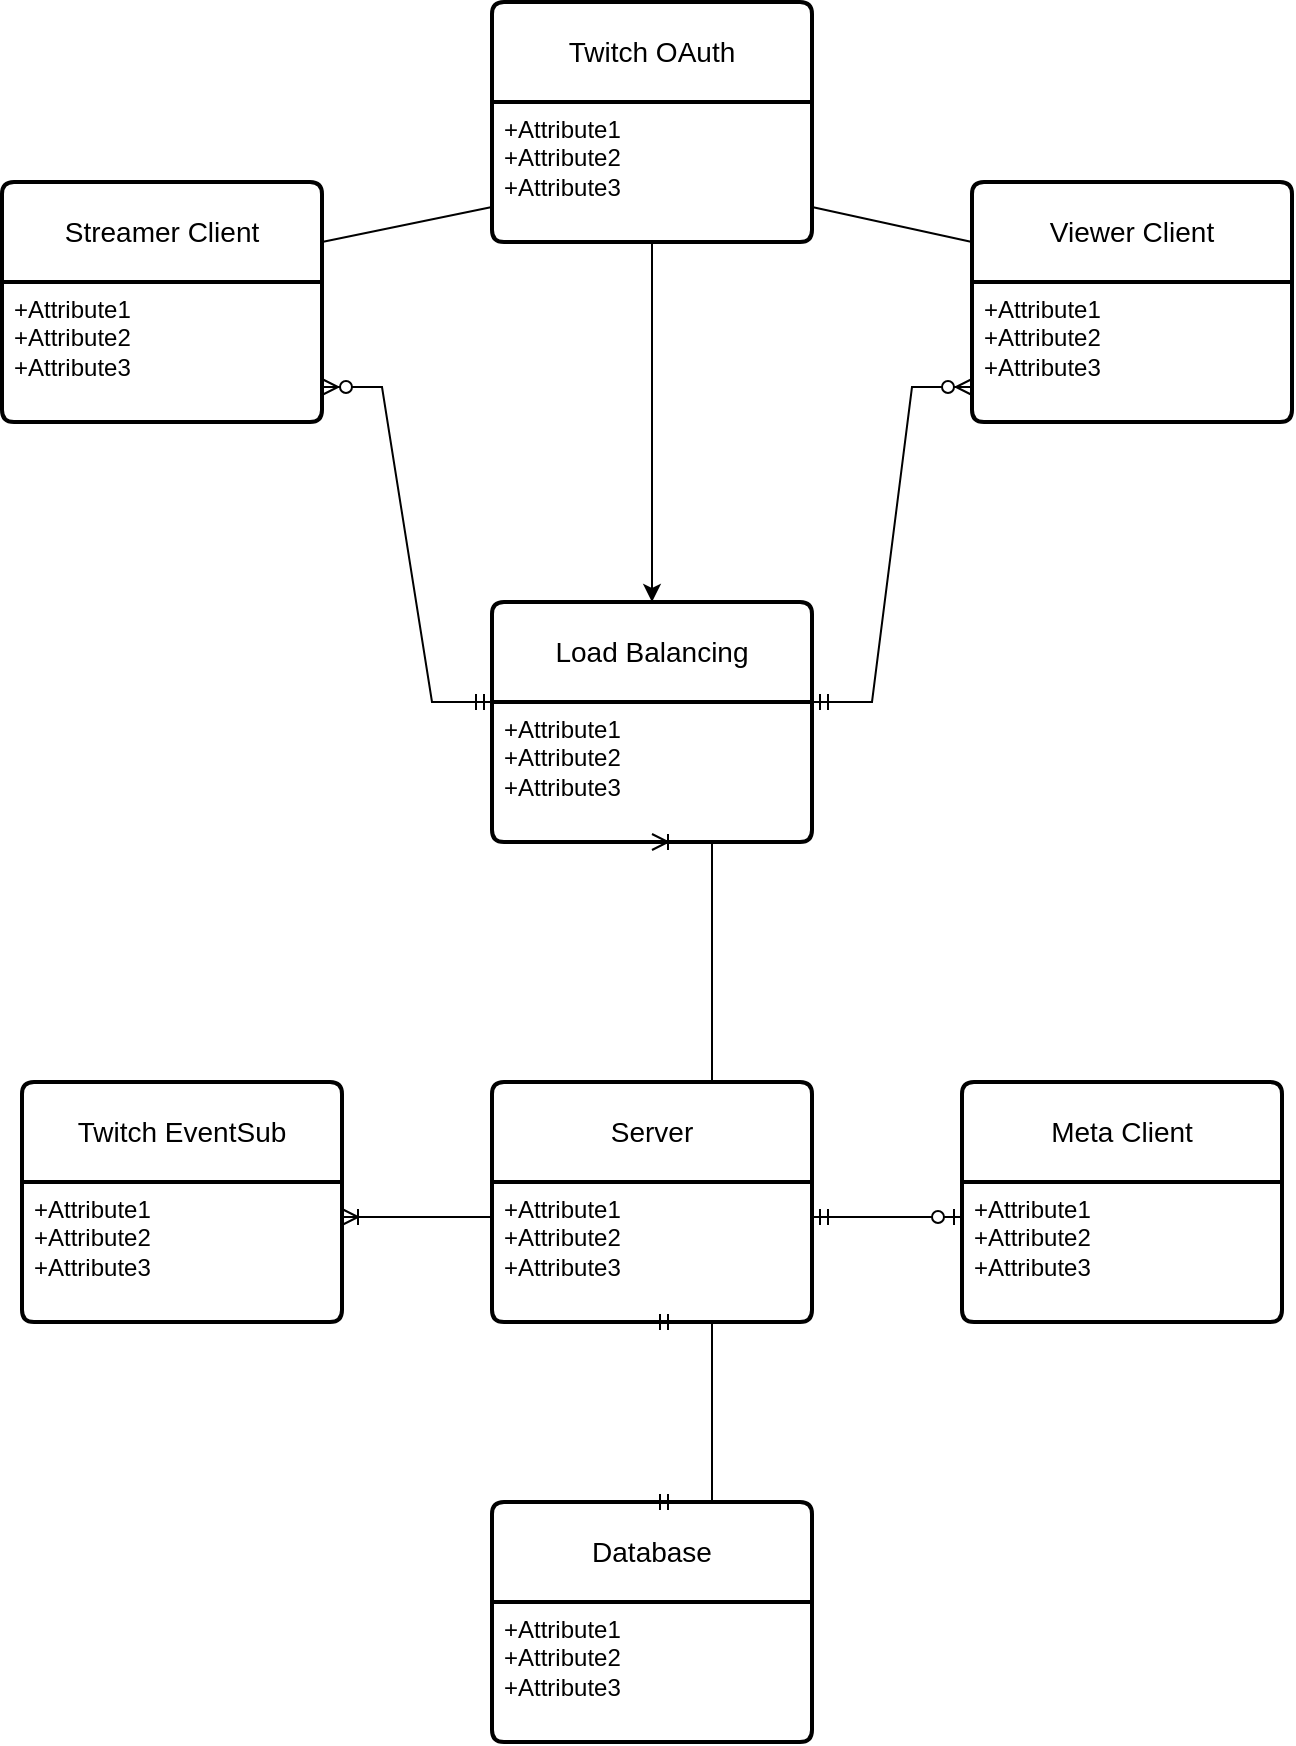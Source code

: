 <mxfile version="24.0.7" type="github">
  <diagram name="Page-1" id="c4acf3e9-155e-7222-9cf6-157b1a14988f">
    <mxGraphModel dx="1419" dy="803" grid="1" gridSize="10" guides="1" tooltips="1" connect="1" arrows="1" fold="1" page="1" pageScale="1" pageWidth="850" pageHeight="1100" background="none" math="0" shadow="0">
      <root>
        <mxCell id="0" />
        <mxCell id="1" parent="0" />
        <mxCell id="Ac58eQ0RBeDUSv0eUHWV-2" value="&lt;div&gt;Streamer Client&lt;/div&gt;" style="swimlane;childLayout=stackLayout;horizontal=1;startSize=50;horizontalStack=0;rounded=1;fontSize=14;fontStyle=0;strokeWidth=2;resizeParent=0;resizeLast=1;shadow=0;dashed=0;align=center;arcSize=4;whiteSpace=wrap;html=1;" vertex="1" parent="1">
          <mxGeometry x="100" y="140" width="160" height="120" as="geometry" />
        </mxCell>
        <mxCell id="Ac58eQ0RBeDUSv0eUHWV-3" value="+Attribute1&#xa;+Attribute2&#xa;+Attribute3" style="align=left;strokeColor=none;fillColor=none;spacingLeft=4;fontSize=12;verticalAlign=top;resizable=0;rotatable=0;part=1;html=1;" vertex="1" parent="Ac58eQ0RBeDUSv0eUHWV-2">
          <mxGeometry y="50" width="160" height="70" as="geometry" />
        </mxCell>
        <mxCell id="Ac58eQ0RBeDUSv0eUHWV-4" value="&lt;div&gt;Server&lt;/div&gt;" style="swimlane;childLayout=stackLayout;horizontal=1;startSize=50;horizontalStack=0;rounded=1;fontSize=14;fontStyle=0;strokeWidth=2;resizeParent=0;resizeLast=1;shadow=0;dashed=0;align=center;arcSize=4;whiteSpace=wrap;html=1;" vertex="1" parent="1">
          <mxGeometry x="345" y="590" width="160" height="120" as="geometry" />
        </mxCell>
        <mxCell id="Ac58eQ0RBeDUSv0eUHWV-5" value="+Attribute1&#xa;+Attribute2&#xa;+Attribute3" style="align=left;strokeColor=none;fillColor=none;spacingLeft=4;fontSize=12;verticalAlign=top;resizable=0;rotatable=0;part=1;html=1;" vertex="1" parent="Ac58eQ0RBeDUSv0eUHWV-4">
          <mxGeometry y="50" width="160" height="70" as="geometry" />
        </mxCell>
        <mxCell id="Ac58eQ0RBeDUSv0eUHWV-6" value="&lt;div&gt;Viewer Client&lt;/div&gt;" style="swimlane;childLayout=stackLayout;horizontal=1;startSize=50;horizontalStack=0;rounded=1;fontSize=14;fontStyle=0;strokeWidth=2;resizeParent=0;resizeLast=1;shadow=0;dashed=0;align=center;arcSize=4;whiteSpace=wrap;html=1;" vertex="1" parent="1">
          <mxGeometry x="585" y="140" width="160" height="120" as="geometry" />
        </mxCell>
        <mxCell id="Ac58eQ0RBeDUSv0eUHWV-7" value="+Attribute1&#xa;+Attribute2&#xa;+Attribute3" style="align=left;strokeColor=none;fillColor=none;spacingLeft=4;fontSize=12;verticalAlign=top;resizable=0;rotatable=0;part=1;html=1;" vertex="1" parent="Ac58eQ0RBeDUSv0eUHWV-6">
          <mxGeometry y="50" width="160" height="70" as="geometry" />
        </mxCell>
        <mxCell id="Ac58eQ0RBeDUSv0eUHWV-8" value="&lt;div&gt;Meta Client&lt;/div&gt;" style="swimlane;childLayout=stackLayout;horizontal=1;startSize=50;horizontalStack=0;rounded=1;fontSize=14;fontStyle=0;strokeWidth=2;resizeParent=0;resizeLast=1;shadow=0;dashed=0;align=center;arcSize=4;whiteSpace=wrap;html=1;" vertex="1" parent="1">
          <mxGeometry x="580" y="590" width="160" height="120" as="geometry" />
        </mxCell>
        <mxCell id="Ac58eQ0RBeDUSv0eUHWV-9" value="+Attribute1&#xa;+Attribute2&#xa;+Attribute3" style="align=left;strokeColor=none;fillColor=none;spacingLeft=4;fontSize=12;verticalAlign=top;resizable=0;rotatable=0;part=1;html=1;" vertex="1" parent="Ac58eQ0RBeDUSv0eUHWV-8">
          <mxGeometry y="50" width="160" height="70" as="geometry" />
        </mxCell>
        <mxCell id="Ac58eQ0RBeDUSv0eUHWV-17" value="&lt;div&gt;Database&lt;/div&gt;" style="swimlane;childLayout=stackLayout;horizontal=1;startSize=50;horizontalStack=0;rounded=1;fontSize=14;fontStyle=0;strokeWidth=2;resizeParent=0;resizeLast=1;shadow=0;dashed=0;align=center;arcSize=4;whiteSpace=wrap;html=1;" vertex="1" parent="1">
          <mxGeometry x="345" y="800" width="160" height="120" as="geometry" />
        </mxCell>
        <mxCell id="Ac58eQ0RBeDUSv0eUHWV-18" value="+Attribute1&#xa;+Attribute2&#xa;+Attribute3" style="align=left;strokeColor=none;fillColor=none;spacingLeft=4;fontSize=12;verticalAlign=top;resizable=0;rotatable=0;part=1;html=1;" vertex="1" parent="Ac58eQ0RBeDUSv0eUHWV-17">
          <mxGeometry y="50" width="160" height="70" as="geometry" />
        </mxCell>
        <mxCell id="Ac58eQ0RBeDUSv0eUHWV-19" value="&lt;div&gt;Twitch EventSub&lt;/div&gt;" style="swimlane;childLayout=stackLayout;horizontal=1;startSize=50;horizontalStack=0;rounded=1;fontSize=14;fontStyle=0;strokeWidth=2;resizeParent=0;resizeLast=1;shadow=0;dashed=0;align=center;arcSize=4;whiteSpace=wrap;html=1;" vertex="1" parent="1">
          <mxGeometry x="110" y="590" width="160" height="120" as="geometry" />
        </mxCell>
        <mxCell id="Ac58eQ0RBeDUSv0eUHWV-20" value="+Attribute1&#xa;+Attribute2&#xa;+Attribute3" style="align=left;strokeColor=none;fillColor=none;spacingLeft=4;fontSize=12;verticalAlign=top;resizable=0;rotatable=0;part=1;html=1;" vertex="1" parent="Ac58eQ0RBeDUSv0eUHWV-19">
          <mxGeometry y="50" width="160" height="70" as="geometry" />
        </mxCell>
        <mxCell id="Ac58eQ0RBeDUSv0eUHWV-21" value="&lt;div&gt;Load Balancing&lt;/div&gt;" style="swimlane;childLayout=stackLayout;horizontal=1;startSize=50;horizontalStack=0;rounded=1;fontSize=14;fontStyle=0;strokeWidth=2;resizeParent=0;resizeLast=1;shadow=0;dashed=0;align=center;arcSize=4;whiteSpace=wrap;html=1;" vertex="1" parent="1">
          <mxGeometry x="345" y="350" width="160" height="120" as="geometry" />
        </mxCell>
        <mxCell id="Ac58eQ0RBeDUSv0eUHWV-22" value="+Attribute1&#xa;+Attribute2&#xa;+Attribute3" style="align=left;strokeColor=none;fillColor=none;spacingLeft=4;fontSize=12;verticalAlign=top;resizable=0;rotatable=0;part=1;html=1;" vertex="1" parent="Ac58eQ0RBeDUSv0eUHWV-21">
          <mxGeometry y="50" width="160" height="70" as="geometry" />
        </mxCell>
        <mxCell id="Ac58eQ0RBeDUSv0eUHWV-31" value="" style="edgeStyle=entityRelationEdgeStyle;fontSize=12;html=1;endArrow=ERoneToMany;rounded=0;exitX=0.5;exitY=0;exitDx=0;exitDy=0;entryX=0.5;entryY=1;entryDx=0;entryDy=0;" edge="1" parent="1" source="Ac58eQ0RBeDUSv0eUHWV-4" target="Ac58eQ0RBeDUSv0eUHWV-22">
          <mxGeometry width="100" height="100" relative="1" as="geometry">
            <mxPoint x="510" y="430" as="sourcePoint" />
            <mxPoint x="380" y="500" as="targetPoint" />
          </mxGeometry>
        </mxCell>
        <mxCell id="Ac58eQ0RBeDUSv0eUHWV-32" value="" style="edgeStyle=entityRelationEdgeStyle;fontSize=12;html=1;endArrow=ERzeroToOne;startArrow=ERmandOne;rounded=0;exitX=1;exitY=0.25;exitDx=0;exitDy=0;entryX=0;entryY=0.25;entryDx=0;entryDy=0;" edge="1" parent="1" source="Ac58eQ0RBeDUSv0eUHWV-5" target="Ac58eQ0RBeDUSv0eUHWV-9">
          <mxGeometry width="100" height="100" relative="1" as="geometry">
            <mxPoint x="510" y="690" as="sourcePoint" />
            <mxPoint x="610" y="590" as="targetPoint" />
          </mxGeometry>
        </mxCell>
        <mxCell id="Ac58eQ0RBeDUSv0eUHWV-33" value="" style="edgeStyle=entityRelationEdgeStyle;fontSize=12;html=1;endArrow=ERoneToMany;rounded=0;exitX=0;exitY=0.25;exitDx=0;exitDy=0;entryX=1;entryY=0.25;entryDx=0;entryDy=0;" edge="1" parent="1" source="Ac58eQ0RBeDUSv0eUHWV-5" target="Ac58eQ0RBeDUSv0eUHWV-20">
          <mxGeometry width="100" height="100" relative="1" as="geometry">
            <mxPoint x="260" y="750" as="sourcePoint" />
            <mxPoint x="335" y="780" as="targetPoint" />
            <Array as="points">
              <mxPoint x="295" y="660" />
            </Array>
          </mxGeometry>
        </mxCell>
        <mxCell id="Ac58eQ0RBeDUSv0eUHWV-34" value="" style="edgeStyle=entityRelationEdgeStyle;fontSize=12;html=1;endArrow=ERmandOne;startArrow=ERmandOne;rounded=0;entryX=0.5;entryY=1;entryDx=0;entryDy=0;exitX=0.5;exitY=0;exitDx=0;exitDy=0;" edge="1" parent="1" source="Ac58eQ0RBeDUSv0eUHWV-17" target="Ac58eQ0RBeDUSv0eUHWV-5">
          <mxGeometry width="100" height="100" relative="1" as="geometry">
            <mxPoint x="510" y="990" as="sourcePoint" />
            <mxPoint x="610" y="890" as="targetPoint" />
          </mxGeometry>
        </mxCell>
        <mxCell id="Ac58eQ0RBeDUSv0eUHWV-35" value="" style="edgeStyle=entityRelationEdgeStyle;fontSize=12;html=1;endArrow=ERzeroToMany;startArrow=ERmandOne;rounded=0;entryX=0;entryY=0.75;entryDx=0;entryDy=0;exitX=1;exitY=0;exitDx=0;exitDy=0;" edge="1" parent="1" source="Ac58eQ0RBeDUSv0eUHWV-22" target="Ac58eQ0RBeDUSv0eUHWV-7">
          <mxGeometry width="100" height="100" relative="1" as="geometry">
            <mxPoint x="510" y="380" as="sourcePoint" />
            <mxPoint x="610" y="280" as="targetPoint" />
          </mxGeometry>
        </mxCell>
        <mxCell id="Ac58eQ0RBeDUSv0eUHWV-36" value="" style="edgeStyle=entityRelationEdgeStyle;fontSize=12;html=1;endArrow=ERzeroToMany;startArrow=ERmandOne;rounded=0;entryX=1;entryY=0.75;entryDx=0;entryDy=0;exitX=0;exitY=0;exitDx=0;exitDy=0;" edge="1" parent="1" source="Ac58eQ0RBeDUSv0eUHWV-22" target="Ac58eQ0RBeDUSv0eUHWV-3">
          <mxGeometry width="100" height="100" relative="1" as="geometry">
            <mxPoint x="510" y="380" as="sourcePoint" />
            <mxPoint x="610" y="280" as="targetPoint" />
          </mxGeometry>
        </mxCell>
        <mxCell id="Ac58eQ0RBeDUSv0eUHWV-37" value="&lt;div&gt;Twitch OAuth&lt;/div&gt;" style="swimlane;childLayout=stackLayout;horizontal=1;startSize=50;horizontalStack=0;rounded=1;fontSize=14;fontStyle=0;strokeWidth=2;resizeParent=0;resizeLast=1;shadow=0;dashed=0;align=center;arcSize=4;whiteSpace=wrap;html=1;" vertex="1" parent="1">
          <mxGeometry x="345" y="50" width="160" height="120" as="geometry" />
        </mxCell>
        <mxCell id="Ac58eQ0RBeDUSv0eUHWV-38" value="+Attribute1&#xa;+Attribute2&#xa;+Attribute3" style="align=left;strokeColor=none;fillColor=none;spacingLeft=4;fontSize=12;verticalAlign=top;resizable=0;rotatable=0;part=1;html=1;" vertex="1" parent="Ac58eQ0RBeDUSv0eUHWV-37">
          <mxGeometry y="50" width="160" height="70" as="geometry" />
        </mxCell>
        <mxCell id="Ac58eQ0RBeDUSv0eUHWV-39" value="" style="endArrow=none;html=1;rounded=0;entryX=1;entryY=0.25;entryDx=0;entryDy=0;exitX=0;exitY=0.75;exitDx=0;exitDy=0;" edge="1" parent="1" source="Ac58eQ0RBeDUSv0eUHWV-38" target="Ac58eQ0RBeDUSv0eUHWV-2">
          <mxGeometry relative="1" as="geometry">
            <mxPoint x="480" y="410" as="sourcePoint" />
            <mxPoint x="640" y="410" as="targetPoint" />
          </mxGeometry>
        </mxCell>
        <mxCell id="Ac58eQ0RBeDUSv0eUHWV-40" value="" style="endArrow=none;html=1;rounded=0;exitX=1;exitY=0.75;exitDx=0;exitDy=0;entryX=0;entryY=0.25;entryDx=0;entryDy=0;" edge="1" parent="1" source="Ac58eQ0RBeDUSv0eUHWV-38" target="Ac58eQ0RBeDUSv0eUHWV-6">
          <mxGeometry relative="1" as="geometry">
            <mxPoint x="480" y="410" as="sourcePoint" />
            <mxPoint x="640" y="410" as="targetPoint" />
          </mxGeometry>
        </mxCell>
        <mxCell id="Ac58eQ0RBeDUSv0eUHWV-44" style="edgeStyle=orthogonalEdgeStyle;rounded=0;orthogonalLoop=1;jettySize=auto;html=1;exitX=0.5;exitY=1;exitDx=0;exitDy=0;entryX=0.5;entryY=0;entryDx=0;entryDy=0;" edge="1" parent="1" source="Ac58eQ0RBeDUSv0eUHWV-38" target="Ac58eQ0RBeDUSv0eUHWV-21">
          <mxGeometry relative="1" as="geometry" />
        </mxCell>
      </root>
    </mxGraphModel>
  </diagram>
</mxfile>
